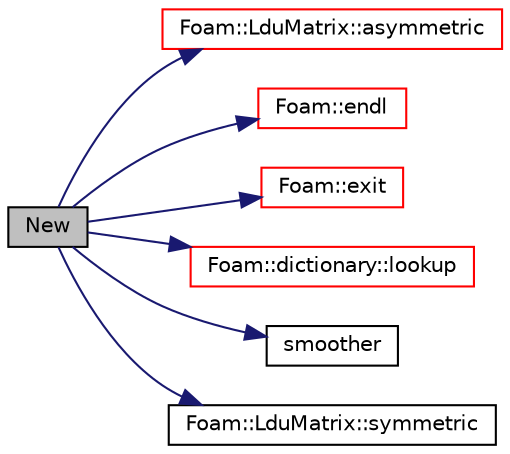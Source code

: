 digraph "New"
{
  bgcolor="transparent";
  edge [fontname="Helvetica",fontsize="10",labelfontname="Helvetica",labelfontsize="10"];
  node [fontname="Helvetica",fontsize="10",shape=record];
  rankdir="LR";
  Node11 [label="New",height=0.2,width=0.4,color="black", fillcolor="grey75", style="filled", fontcolor="black"];
  Node11 -> Node12 [color="midnightblue",fontsize="10",style="solid",fontname="Helvetica"];
  Node12 [label="Foam::LduMatrix::asymmetric",height=0.2,width=0.4,color="red",URL="$a28105.html#aff45003a4c4226b1f6f4e5e24d382e03"];
  Node11 -> Node41 [color="midnightblue",fontsize="10",style="solid",fontname="Helvetica"];
  Node41 [label="Foam::endl",height=0.2,width=0.4,color="red",URL="$a21851.html#a2db8fe02a0d3909e9351bb4275b23ce4",tooltip="Add newline and flush stream. "];
  Node11 -> Node33 [color="midnightblue",fontsize="10",style="solid",fontname="Helvetica"];
  Node33 [label="Foam::exit",height=0.2,width=0.4,color="red",URL="$a21851.html#a06ca7250d8e89caf05243ec094843642"];
  Node11 -> Node129 [color="midnightblue",fontsize="10",style="solid",fontname="Helvetica"];
  Node129 [label="Foam::dictionary::lookup",height=0.2,width=0.4,color="red",URL="$a27129.html#a6a0727fa523e48977e27348663def509",tooltip="Find and return an entry data stream. "];
  Node11 -> Node370 [color="midnightblue",fontsize="10",style="solid",fontname="Helvetica"];
  Node370 [label="smoother",height=0.2,width=0.4,color="black",URL="$a28113.html#a26c8e31b54c9c2e46eb36241579909db"];
  Node11 -> Node125 [color="midnightblue",fontsize="10",style="solid",fontname="Helvetica"];
  Node125 [label="Foam::LduMatrix::symmetric",height=0.2,width=0.4,color="black",URL="$a28105.html#a054885c66384c7bbfc59b9916d5be00f"];
}
